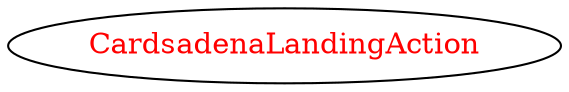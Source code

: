 digraph dependencyGraph {
 concentrate=true;
 ranksep="2.0";
 rankdir="LR"; 
 splines="ortho";
"CardsadenaLandingAction" [fontcolor="red"];
}